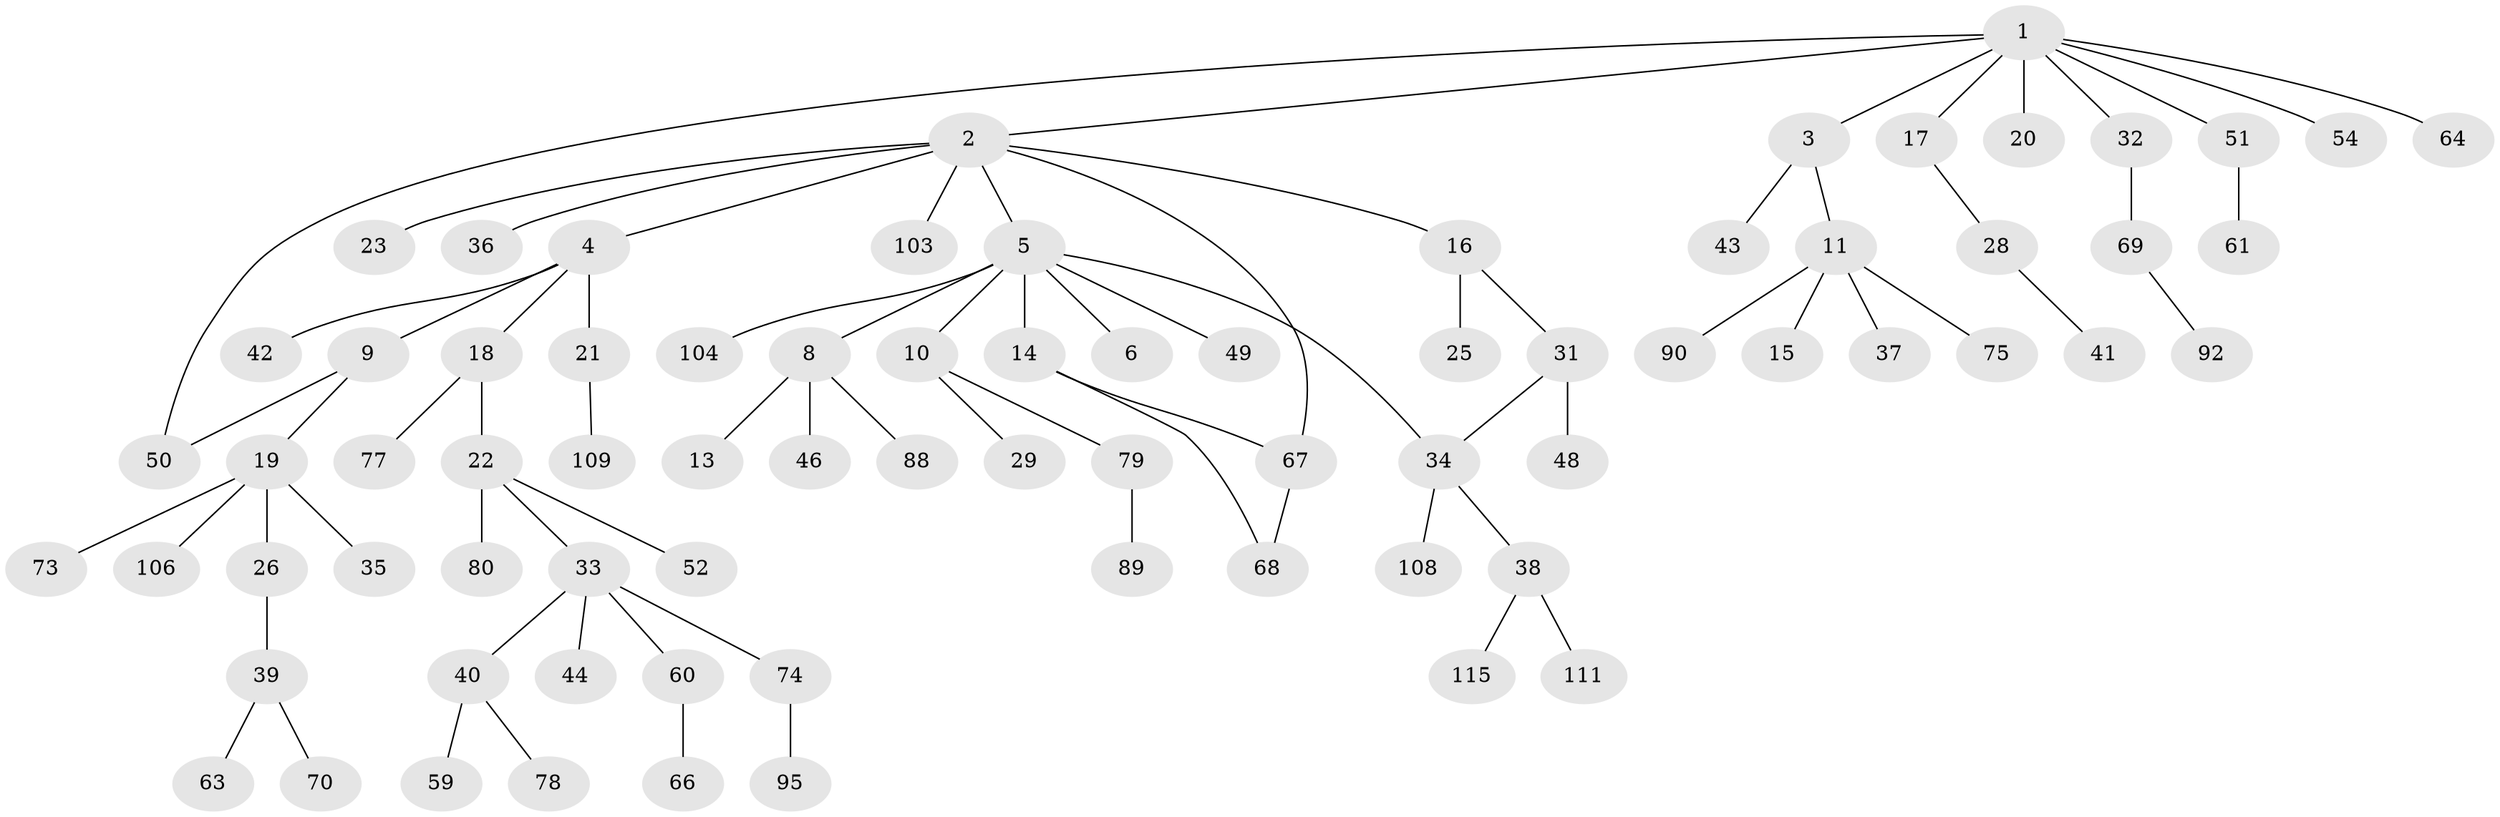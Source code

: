 // Generated by graph-tools (version 1.1) at 2025/23/03/03/25 07:23:32]
// undirected, 75 vertices, 78 edges
graph export_dot {
graph [start="1"]
  node [color=gray90,style=filled];
  1 [super="+12"];
  2 [super="+27"];
  3 [super="+58"];
  4 [super="+76"];
  5 [super="+7"];
  6;
  8 [super="+56"];
  9 [super="+98"];
  10 [super="+116"];
  11 [super="+93"];
  13;
  14 [super="+96"];
  15;
  16 [super="+113"];
  17;
  18 [super="+102"];
  19 [super="+55"];
  20 [super="+53"];
  21 [super="+87"];
  22 [super="+24"];
  23;
  25;
  26 [super="+94"];
  28 [super="+30"];
  29;
  31;
  32 [super="+65"];
  33;
  34 [super="+105"];
  35;
  36;
  37;
  38 [super="+47"];
  39 [super="+45"];
  40 [super="+57"];
  41 [super="+97"];
  42 [super="+71"];
  43;
  44 [super="+62"];
  46;
  48 [super="+84"];
  49 [super="+114"];
  50;
  51 [super="+100"];
  52;
  54;
  59 [super="+99"];
  60;
  61 [super="+82"];
  63;
  64 [super="+101"];
  66 [super="+110"];
  67;
  68 [super="+72"];
  69 [super="+86"];
  70;
  73 [super="+91"];
  74 [super="+83"];
  75;
  77;
  78 [super="+85"];
  79 [super="+81"];
  80;
  88;
  89;
  90 [super="+107"];
  92 [super="+112"];
  95;
  103;
  104;
  106;
  108;
  109;
  111;
  115;
  1 -- 2;
  1 -- 3;
  1 -- 17;
  1 -- 20;
  1 -- 50;
  1 -- 51;
  1 -- 54;
  1 -- 64;
  1 -- 32;
  2 -- 4;
  2 -- 5;
  2 -- 16;
  2 -- 23;
  2 -- 36;
  2 -- 67;
  2 -- 103;
  3 -- 11;
  3 -- 43;
  4 -- 9;
  4 -- 18;
  4 -- 21;
  4 -- 42;
  5 -- 6;
  5 -- 8;
  5 -- 104;
  5 -- 49;
  5 -- 10;
  5 -- 14;
  5 -- 34;
  8 -- 13;
  8 -- 46;
  8 -- 88;
  9 -- 19;
  9 -- 50;
  10 -- 29;
  10 -- 79;
  11 -- 15;
  11 -- 37;
  11 -- 75;
  11 -- 90;
  14 -- 68;
  14 -- 67;
  16 -- 25;
  16 -- 31;
  17 -- 28;
  18 -- 22;
  18 -- 77;
  19 -- 26;
  19 -- 35;
  19 -- 73;
  19 -- 106;
  21 -- 109;
  22 -- 33;
  22 -- 52;
  22 -- 80;
  26 -- 39;
  28 -- 41;
  31 -- 34;
  31 -- 48;
  32 -- 69;
  33 -- 40;
  33 -- 44;
  33 -- 60;
  33 -- 74;
  34 -- 38;
  34 -- 108;
  38 -- 115;
  38 -- 111;
  39 -- 63;
  39 -- 70;
  40 -- 78;
  40 -- 59;
  51 -- 61;
  60 -- 66;
  67 -- 68;
  69 -- 92;
  74 -- 95;
  79 -- 89;
}
